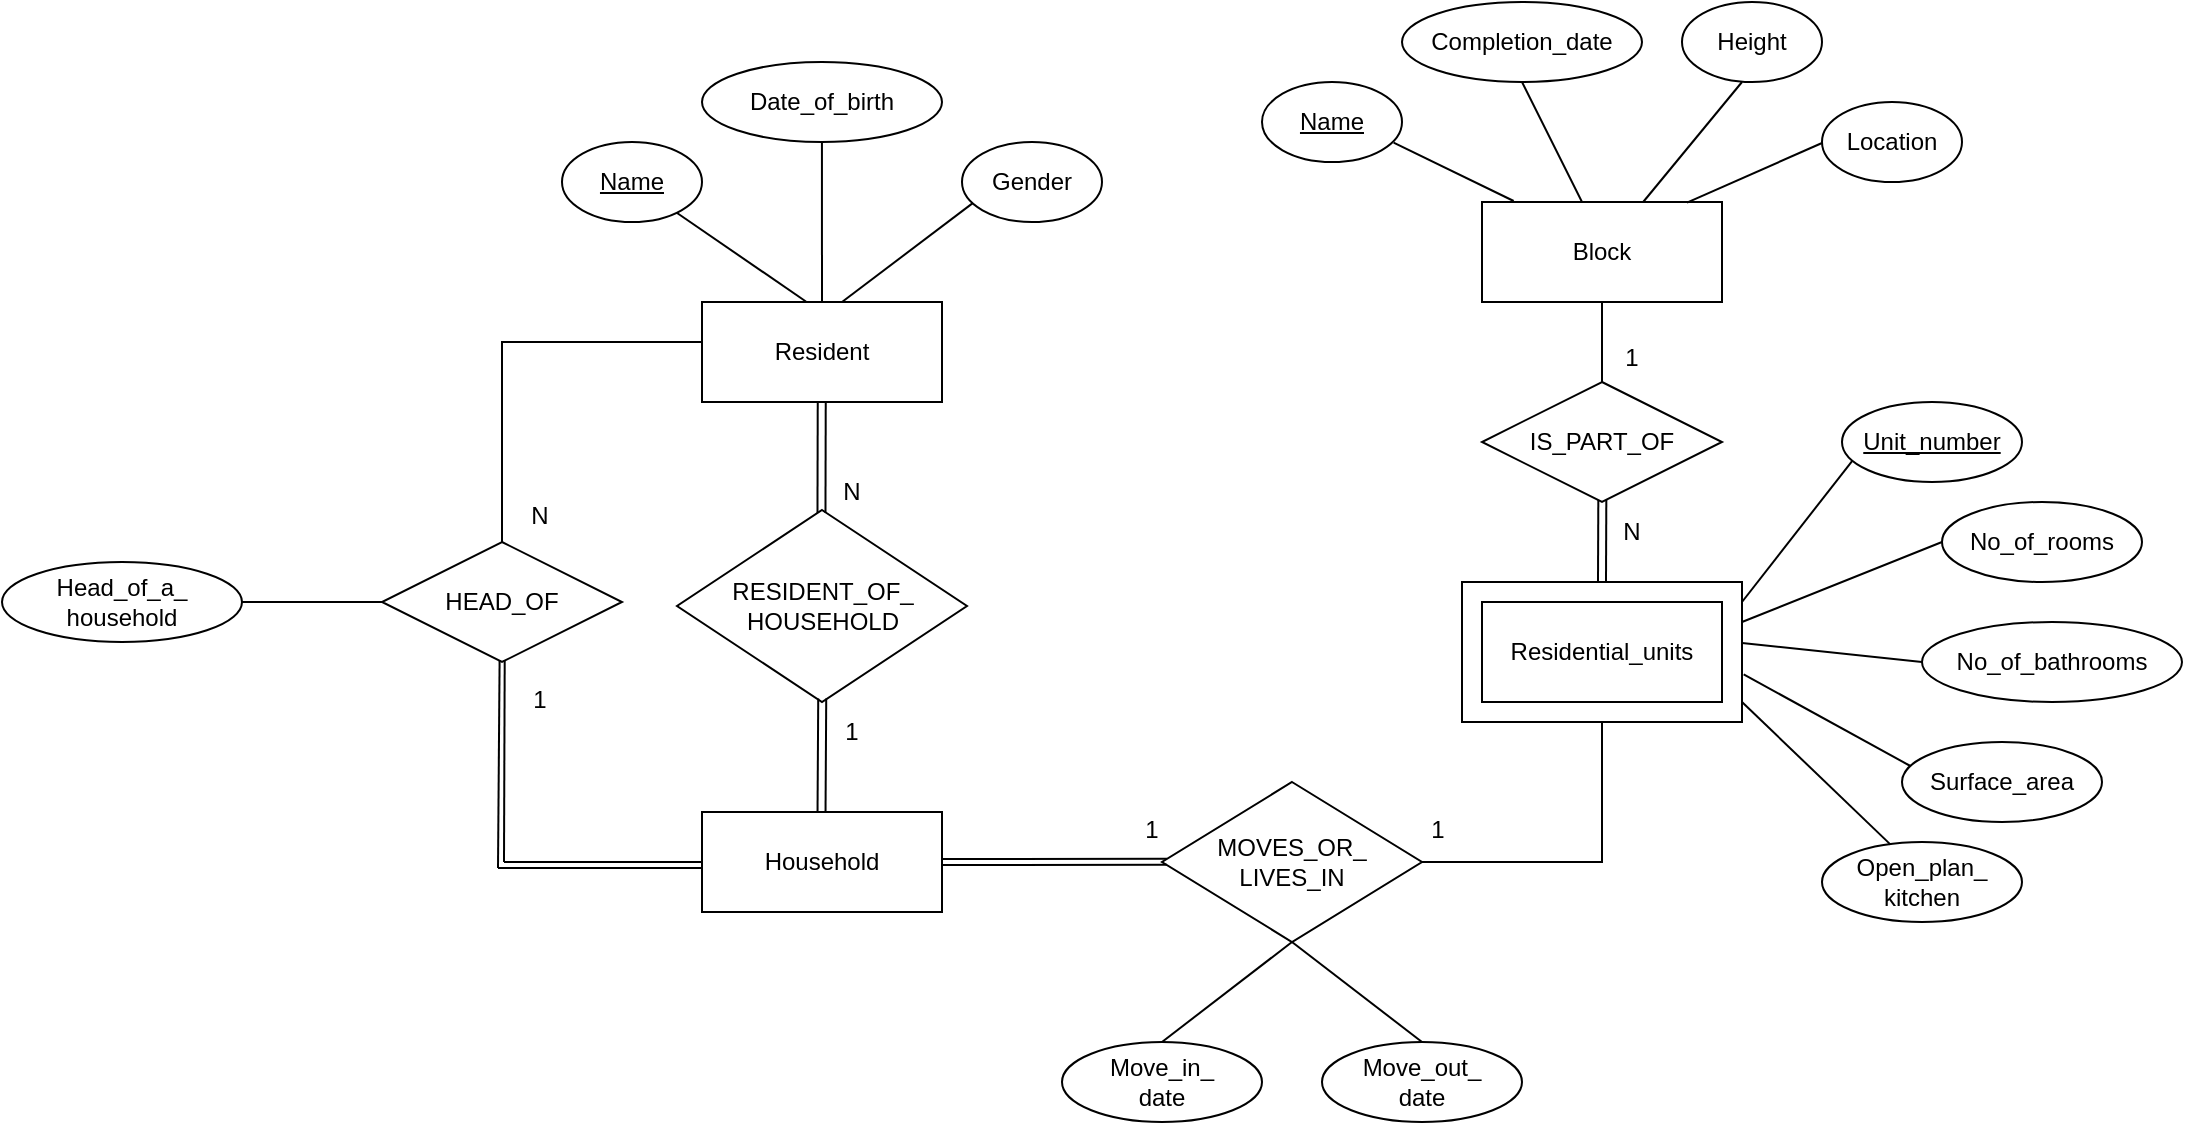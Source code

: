 <mxfile version="15.5.9" type="github">
  <diagram id="C5RBs43oDa-KdzZeNtuy" name="Page-1">
    <mxGraphModel dx="1422" dy="772" grid="1" gridSize="10" guides="1" tooltips="1" connect="1" arrows="1" fold="1" page="1" pageScale="1" pageWidth="1169" pageHeight="827" math="0" shadow="0">
      <root>
        <mxCell id="WIyWlLk6GJQsqaUBKTNV-0" />
        <mxCell id="WIyWlLk6GJQsqaUBKTNV-1" parent="WIyWlLk6GJQsqaUBKTNV-0" />
        <mxCell id="Me56u_hwa7tbCwoZh5Bt-42" value="Block" style="rounded=0;whiteSpace=wrap;html=1;" parent="WIyWlLk6GJQsqaUBKTNV-1" vertex="1">
          <mxGeometry x="780" y="180" width="120" height="50" as="geometry" />
        </mxCell>
        <mxCell id="Me56u_hwa7tbCwoZh5Bt-43" value="Name" style="ellipse;whiteSpace=wrap;html=1;fontStyle=4" parent="WIyWlLk6GJQsqaUBKTNV-1" vertex="1">
          <mxGeometry x="670" y="120" width="70" height="40" as="geometry" />
        </mxCell>
        <mxCell id="Me56u_hwa7tbCwoZh5Bt-44" value="Completion_date" style="ellipse;whiteSpace=wrap;html=1;" parent="WIyWlLk6GJQsqaUBKTNV-1" vertex="1">
          <mxGeometry x="740" y="80" width="120" height="40" as="geometry" />
        </mxCell>
        <mxCell id="Me56u_hwa7tbCwoZh5Bt-45" value="Height" style="ellipse;whiteSpace=wrap;html=1;" parent="WIyWlLk6GJQsqaUBKTNV-1" vertex="1">
          <mxGeometry x="880" y="80" width="70" height="40" as="geometry" />
        </mxCell>
        <mxCell id="Me56u_hwa7tbCwoZh5Bt-46" value="Location" style="ellipse;whiteSpace=wrap;html=1;" parent="WIyWlLk6GJQsqaUBKTNV-1" vertex="1">
          <mxGeometry x="950" y="130" width="70" height="40" as="geometry" />
        </mxCell>
        <mxCell id="Me56u_hwa7tbCwoZh5Bt-47" value="" style="endArrow=none;html=1;rounded=0;entryX=0.132;entryY=-0.01;entryDx=0;entryDy=0;entryPerimeter=0;exitX=0.94;exitY=0.758;exitDx=0;exitDy=0;exitPerimeter=0;" parent="WIyWlLk6GJQsqaUBKTNV-1" source="Me56u_hwa7tbCwoZh5Bt-43" target="Me56u_hwa7tbCwoZh5Bt-42" edge="1">
          <mxGeometry width="50" height="50" relative="1" as="geometry">
            <mxPoint x="730" y="150" as="sourcePoint" />
            <mxPoint x="784" y="100" as="targetPoint" />
          </mxGeometry>
        </mxCell>
        <mxCell id="Me56u_hwa7tbCwoZh5Bt-48" value="" style="endArrow=none;html=1;rounded=0;" parent="WIyWlLk6GJQsqaUBKTNV-1" edge="1">
          <mxGeometry width="50" height="50" relative="1" as="geometry">
            <mxPoint x="800" y="120" as="sourcePoint" />
            <mxPoint x="830" y="180" as="targetPoint" />
          </mxGeometry>
        </mxCell>
        <mxCell id="Me56u_hwa7tbCwoZh5Bt-49" value="" style="endArrow=none;html=1;rounded=0;" parent="WIyWlLk6GJQsqaUBKTNV-1" target="Me56u_hwa7tbCwoZh5Bt-42" edge="1">
          <mxGeometry width="50" height="50" relative="1" as="geometry">
            <mxPoint x="910" y="120" as="sourcePoint" />
            <mxPoint x="975.84" y="139.5" as="targetPoint" />
          </mxGeometry>
        </mxCell>
        <mxCell id="Me56u_hwa7tbCwoZh5Bt-50" value="" style="endArrow=none;html=1;rounded=0;entryX=0.854;entryY=0.007;entryDx=0;entryDy=0;entryPerimeter=0;" parent="WIyWlLk6GJQsqaUBKTNV-1" target="Me56u_hwa7tbCwoZh5Bt-42" edge="1">
          <mxGeometry width="50" height="50" relative="1" as="geometry">
            <mxPoint x="950" y="150.5" as="sourcePoint" />
            <mxPoint x="1015.84" y="170.0" as="targetPoint" />
          </mxGeometry>
        </mxCell>
        <mxCell id="Me56u_hwa7tbCwoZh5Bt-51" value="IS_PART_OF" style="rhombus;whiteSpace=wrap;html=1;" parent="WIyWlLk6GJQsqaUBKTNV-1" vertex="1">
          <mxGeometry x="780" y="270" width="120" height="60" as="geometry" />
        </mxCell>
        <mxCell id="Me56u_hwa7tbCwoZh5Bt-52" style="edgeStyle=orthogonalEdgeStyle;rounded=0;orthogonalLoop=1;jettySize=auto;html=1;exitX=0.5;exitY=1;exitDx=0;exitDy=0;" parent="WIyWlLk6GJQsqaUBKTNV-1" source="Me56u_hwa7tbCwoZh5Bt-51" target="Me56u_hwa7tbCwoZh5Bt-51" edge="1">
          <mxGeometry relative="1" as="geometry" />
        </mxCell>
        <mxCell id="Me56u_hwa7tbCwoZh5Bt-53" value="" style="endArrow=none;html=1;rounded=0;entryX=0.5;entryY=1;entryDx=0;entryDy=0;exitX=0.5;exitY=0;exitDx=0;exitDy=0;" parent="WIyWlLk6GJQsqaUBKTNV-1" source="Me56u_hwa7tbCwoZh5Bt-51" target="Me56u_hwa7tbCwoZh5Bt-42" edge="1">
          <mxGeometry width="50" height="50" relative="1" as="geometry">
            <mxPoint x="660" y="330" as="sourcePoint" />
            <mxPoint x="710" y="280" as="targetPoint" />
          </mxGeometry>
        </mxCell>
        <mxCell id="Me56u_hwa7tbCwoZh5Bt-54" value="" style="rounded=0;whiteSpace=wrap;html=1;" parent="WIyWlLk6GJQsqaUBKTNV-1" vertex="1">
          <mxGeometry x="770" y="370" width="140" height="70" as="geometry" />
        </mxCell>
        <mxCell id="Me56u_hwa7tbCwoZh5Bt-55" value="Residential_units" style="rounded=0;whiteSpace=wrap;html=1;" parent="WIyWlLk6GJQsqaUBKTNV-1" vertex="1">
          <mxGeometry x="780" y="380" width="120" height="50" as="geometry" />
        </mxCell>
        <mxCell id="Me56u_hwa7tbCwoZh5Bt-56" value="" style="endArrow=none;html=1;rounded=0;entryX=0.468;entryY=0.983;entryDx=0;entryDy=0;entryPerimeter=0;" parent="WIyWlLk6GJQsqaUBKTNV-1" edge="1">
          <mxGeometry width="50" height="50" relative="1" as="geometry">
            <mxPoint x="838" y="370" as="sourcePoint" />
            <mxPoint x="838.16" y="328.98" as="targetPoint" />
          </mxGeometry>
        </mxCell>
        <mxCell id="Me56u_hwa7tbCwoZh5Bt-57" value="" style="endArrow=none;html=1;rounded=0;entryX=0.468;entryY=0.983;entryDx=0;entryDy=0;entryPerimeter=0;" parent="WIyWlLk6GJQsqaUBKTNV-1" edge="1">
          <mxGeometry width="50" height="50" relative="1" as="geometry">
            <mxPoint x="842" y="370" as="sourcePoint" />
            <mxPoint x="842.16" y="328.98" as="targetPoint" />
          </mxGeometry>
        </mxCell>
        <mxCell id="Me56u_hwa7tbCwoZh5Bt-58" value="Unit_number " style="ellipse;whiteSpace=wrap;html=1;fontStyle=4" parent="WIyWlLk6GJQsqaUBKTNV-1" vertex="1">
          <mxGeometry x="960" y="280" width="90" height="40" as="geometry" />
        </mxCell>
        <mxCell id="Me56u_hwa7tbCwoZh5Bt-59" value="No_of_rooms" style="ellipse;whiteSpace=wrap;html=1;" parent="WIyWlLk6GJQsqaUBKTNV-1" vertex="1">
          <mxGeometry x="1010" y="330" width="100" height="40" as="geometry" />
        </mxCell>
        <mxCell id="Me56u_hwa7tbCwoZh5Bt-60" value="No_of_bathrooms" style="ellipse;whiteSpace=wrap;html=1;" parent="WIyWlLk6GJQsqaUBKTNV-1" vertex="1">
          <mxGeometry x="1000" y="390" width="130" height="40" as="geometry" />
        </mxCell>
        <mxCell id="Me56u_hwa7tbCwoZh5Bt-61" value="Surface_area" style="ellipse;whiteSpace=wrap;html=1;" parent="WIyWlLk6GJQsqaUBKTNV-1" vertex="1">
          <mxGeometry x="990" y="450" width="100" height="40" as="geometry" />
        </mxCell>
        <mxCell id="Me56u_hwa7tbCwoZh5Bt-62" value="Open_plan_&lt;br&gt;kitchen" style="ellipse;whiteSpace=wrap;html=1;" parent="WIyWlLk6GJQsqaUBKTNV-1" vertex="1">
          <mxGeometry x="950" y="500" width="100" height="40" as="geometry" />
        </mxCell>
        <mxCell id="Me56u_hwa7tbCwoZh5Bt-63" value="" style="endArrow=none;html=1;rounded=0;exitX=0.056;exitY=0.738;exitDx=0;exitDy=0;exitPerimeter=0;" parent="WIyWlLk6GJQsqaUBKTNV-1" source="Me56u_hwa7tbCwoZh5Bt-58" edge="1">
          <mxGeometry width="50" height="50" relative="1" as="geometry">
            <mxPoint x="745.8" y="160.32" as="sourcePoint" />
            <mxPoint x="910" y="380" as="targetPoint" />
          </mxGeometry>
        </mxCell>
        <mxCell id="Me56u_hwa7tbCwoZh5Bt-64" value="" style="endArrow=none;html=1;rounded=0;exitX=0;exitY=0.5;exitDx=0;exitDy=0;" parent="WIyWlLk6GJQsqaUBKTNV-1" source="Me56u_hwa7tbCwoZh5Bt-59" edge="1">
          <mxGeometry width="50" height="50" relative="1" as="geometry">
            <mxPoint x="965.04" y="319.52" as="sourcePoint" />
            <mxPoint x="910" y="390" as="targetPoint" />
          </mxGeometry>
        </mxCell>
        <mxCell id="Me56u_hwa7tbCwoZh5Bt-65" value="" style="endArrow=none;html=1;rounded=0;exitX=0;exitY=0.5;exitDx=0;exitDy=0;" parent="WIyWlLk6GJQsqaUBKTNV-1" source="Me56u_hwa7tbCwoZh5Bt-60" edge="1">
          <mxGeometry width="50" height="50" relative="1" as="geometry">
            <mxPoint x="965.04" y="330" as="sourcePoint" />
            <mxPoint x="910" y="400.48" as="targetPoint" />
          </mxGeometry>
        </mxCell>
        <mxCell id="Me56u_hwa7tbCwoZh5Bt-66" value="" style="endArrow=none;html=1;rounded=0;exitX=0.042;exitY=0.3;exitDx=0;exitDy=0;exitPerimeter=0;entryX=1.006;entryY=0.66;entryDx=0;entryDy=0;entryPerimeter=0;" parent="WIyWlLk6GJQsqaUBKTNV-1" source="Me56u_hwa7tbCwoZh5Bt-61" target="Me56u_hwa7tbCwoZh5Bt-54" edge="1">
          <mxGeometry width="50" height="50" relative="1" as="geometry">
            <mxPoint x="965.04" y="350" as="sourcePoint" />
            <mxPoint x="910" y="420.48" as="targetPoint" />
          </mxGeometry>
        </mxCell>
        <mxCell id="Me56u_hwa7tbCwoZh5Bt-67" value="" style="endArrow=none;html=1;rounded=0;exitX=0.343;exitY=0.033;exitDx=0;exitDy=0;exitPerimeter=0;" parent="WIyWlLk6GJQsqaUBKTNV-1" source="Me56u_hwa7tbCwoZh5Bt-62" edge="1">
          <mxGeometry width="50" height="50" relative="1" as="geometry">
            <mxPoint x="980" y="500" as="sourcePoint" />
            <mxPoint x="910" y="430" as="targetPoint" />
          </mxGeometry>
        </mxCell>
        <mxCell id="Me56u_hwa7tbCwoZh5Bt-68" value="MOVES_OR_&lt;br&gt;LIVES_IN" style="rhombus;whiteSpace=wrap;html=1;" parent="WIyWlLk6GJQsqaUBKTNV-1" vertex="1">
          <mxGeometry x="620" y="470" width="130" height="80" as="geometry" />
        </mxCell>
        <mxCell id="Me56u_hwa7tbCwoZh5Bt-69" value="" style="shape=partialRectangle;whiteSpace=wrap;html=1;bottom=0;right=0;fillColor=none;rotation=-180;" parent="WIyWlLk6GJQsqaUBKTNV-1" vertex="1">
          <mxGeometry x="750" y="440" width="90" height="70" as="geometry" />
        </mxCell>
        <mxCell id="Me56u_hwa7tbCwoZh5Bt-70" value="Move_in_&lt;br&gt;date" style="ellipse;whiteSpace=wrap;html=1;" parent="WIyWlLk6GJQsqaUBKTNV-1" vertex="1">
          <mxGeometry x="570" y="600" width="100" height="40" as="geometry" />
        </mxCell>
        <mxCell id="Me56u_hwa7tbCwoZh5Bt-71" value="Move_out_&lt;br&gt;date" style="ellipse;whiteSpace=wrap;html=1;" parent="WIyWlLk6GJQsqaUBKTNV-1" vertex="1">
          <mxGeometry x="700" y="600" width="100" height="40" as="geometry" />
        </mxCell>
        <mxCell id="Me56u_hwa7tbCwoZh5Bt-73" value="" style="endArrow=none;html=1;rounded=0;exitX=0.5;exitY=0;exitDx=0;exitDy=0;entryX=0.5;entryY=1;entryDx=0;entryDy=0;" parent="WIyWlLk6GJQsqaUBKTNV-1" source="Me56u_hwa7tbCwoZh5Bt-70" target="Me56u_hwa7tbCwoZh5Bt-68" edge="1">
          <mxGeometry width="50" height="50" relative="1" as="geometry">
            <mxPoint x="617" y="597" as="sourcePoint" />
            <mxPoint x="670" y="540" as="targetPoint" />
          </mxGeometry>
        </mxCell>
        <mxCell id="Me56u_hwa7tbCwoZh5Bt-74" value="" style="endArrow=none;html=1;rounded=0;exitX=0.5;exitY=0;exitDx=0;exitDy=0;entryX=0.5;entryY=1;entryDx=0;entryDy=0;" parent="WIyWlLk6GJQsqaUBKTNV-1" source="Me56u_hwa7tbCwoZh5Bt-71" target="Me56u_hwa7tbCwoZh5Bt-68" edge="1">
          <mxGeometry width="50" height="50" relative="1" as="geometry">
            <mxPoint x="700" y="610" as="sourcePoint" />
            <mxPoint x="770" y="560" as="targetPoint" />
          </mxGeometry>
        </mxCell>
        <mxCell id="Me56u_hwa7tbCwoZh5Bt-76" value="Household" style="rounded=0;whiteSpace=wrap;html=1;" parent="WIyWlLk6GJQsqaUBKTNV-1" vertex="1">
          <mxGeometry x="390" y="485" width="120" height="50" as="geometry" />
        </mxCell>
        <mxCell id="Me56u_hwa7tbCwoZh5Bt-81" value="" style="endArrow=none;html=1;rounded=0;entryX=0.019;entryY=0.48;entryDx=0;entryDy=0;entryPerimeter=0;" parent="WIyWlLk6GJQsqaUBKTNV-1" target="Me56u_hwa7tbCwoZh5Bt-68" edge="1">
          <mxGeometry width="50" height="50" relative="1" as="geometry">
            <mxPoint x="510" y="508.52" as="sourcePoint" />
            <mxPoint x="620" y="509" as="targetPoint" />
          </mxGeometry>
        </mxCell>
        <mxCell id="Me56u_hwa7tbCwoZh5Bt-82" value="" style="endArrow=none;html=1;rounded=0;entryX=0.019;entryY=0.48;entryDx=0;entryDy=0;entryPerimeter=0;" parent="WIyWlLk6GJQsqaUBKTNV-1" edge="1">
          <mxGeometry width="50" height="50" relative="1" as="geometry">
            <mxPoint x="510" y="511.52" as="sourcePoint" />
            <mxPoint x="622.47" y="511.4" as="targetPoint" />
          </mxGeometry>
        </mxCell>
        <mxCell id="Me56u_hwa7tbCwoZh5Bt-83" value="Resident" style="rounded=0;whiteSpace=wrap;html=1;" parent="WIyWlLk6GJQsqaUBKTNV-1" vertex="1">
          <mxGeometry x="390" y="230" width="120" height="50" as="geometry" />
        </mxCell>
        <mxCell id="Me56u_hwa7tbCwoZh5Bt-84" value="RESIDENT_OF_&lt;br&gt;HOUSEHOLD" style="rhombus;whiteSpace=wrap;html=1;" parent="WIyWlLk6GJQsqaUBKTNV-1" vertex="1">
          <mxGeometry x="377.5" y="334" width="145" height="96" as="geometry" />
        </mxCell>
        <mxCell id="Me56u_hwa7tbCwoZh5Bt-86" value="" style="endArrow=none;html=1;rounded=0;entryX=0.468;entryY=0.983;entryDx=0;entryDy=0;entryPerimeter=0;exitX=0.512;exitY=0.015;exitDx=0;exitDy=0;exitPerimeter=0;" parent="WIyWlLk6GJQsqaUBKTNV-1" source="Me56u_hwa7tbCwoZh5Bt-84" edge="1">
          <mxGeometry width="50" height="50" relative="1" as="geometry">
            <mxPoint x="451.71" y="321.02" as="sourcePoint" />
            <mxPoint x="451.87" y="280.0" as="targetPoint" />
          </mxGeometry>
        </mxCell>
        <mxCell id="Me56u_hwa7tbCwoZh5Bt-87" value="" style="endArrow=none;html=1;rounded=0;entryX=0.468;entryY=0.983;entryDx=0;entryDy=0;entryPerimeter=0;exitX=0.512;exitY=0.015;exitDx=0;exitDy=0;exitPerimeter=0;" parent="WIyWlLk6GJQsqaUBKTNV-1" edge="1">
          <mxGeometry width="50" height="50" relative="1" as="geometry">
            <mxPoint x="447.74" y="335.44" as="sourcePoint" />
            <mxPoint x="447.87" y="280.0" as="targetPoint" />
          </mxGeometry>
        </mxCell>
        <mxCell id="Me56u_hwa7tbCwoZh5Bt-88" value="" style="endArrow=none;html=1;rounded=0;entryX=0.487;entryY=0.982;entryDx=0;entryDy=0;entryPerimeter=0;exitX=0.512;exitY=0.015;exitDx=0;exitDy=0;exitPerimeter=0;" parent="WIyWlLk6GJQsqaUBKTNV-1" edge="1">
          <mxGeometry width="50" height="50" relative="1" as="geometry">
            <mxPoint x="447.76" y="485.0" as="sourcePoint" />
            <mxPoint x="448.115" y="428.272" as="targetPoint" />
          </mxGeometry>
        </mxCell>
        <mxCell id="Me56u_hwa7tbCwoZh5Bt-89" value="" style="endArrow=none;html=1;rounded=0;entryX=0.487;entryY=0.982;entryDx=0;entryDy=0;entryPerimeter=0;exitX=0.512;exitY=0.015;exitDx=0;exitDy=0;exitPerimeter=0;" parent="WIyWlLk6GJQsqaUBKTNV-1" edge="1">
          <mxGeometry width="50" height="50" relative="1" as="geometry">
            <mxPoint x="451.76" y="485" as="sourcePoint" />
            <mxPoint x="452.115" y="428.272" as="targetPoint" />
          </mxGeometry>
        </mxCell>
        <mxCell id="Me56u_hwa7tbCwoZh5Bt-91" value="HEAD_OF" style="rhombus;whiteSpace=wrap;html=1;" parent="WIyWlLk6GJQsqaUBKTNV-1" vertex="1">
          <mxGeometry x="230" y="350" width="120" height="60" as="geometry" />
        </mxCell>
        <mxCell id="Me56u_hwa7tbCwoZh5Bt-92" value="" style="shape=partialRectangle;whiteSpace=wrap;html=1;bottom=0;right=0;fillColor=none;rotation=0;" parent="WIyWlLk6GJQsqaUBKTNV-1" vertex="1">
          <mxGeometry x="290" y="250" width="100" height="100" as="geometry" />
        </mxCell>
        <mxCell id="Me56u_hwa7tbCwoZh5Bt-95" value="" style="endArrow=none;html=1;rounded=0;entryX=0.49;entryY=0.985;entryDx=0;entryDy=0;entryPerimeter=0;" parent="WIyWlLk6GJQsqaUBKTNV-1" target="Me56u_hwa7tbCwoZh5Bt-91" edge="1">
          <mxGeometry width="50" height="50" relative="1" as="geometry">
            <mxPoint x="288" y="513" as="sourcePoint" />
            <mxPoint x="288.8" y="410.34" as="targetPoint" />
          </mxGeometry>
        </mxCell>
        <mxCell id="Me56u_hwa7tbCwoZh5Bt-97" value="" style="endArrow=none;html=1;rounded=0;entryX=0.487;entryY=0.982;entryDx=0;entryDy=0;entryPerimeter=0;" parent="WIyWlLk6GJQsqaUBKTNV-1" edge="1">
          <mxGeometry width="50" height="50" relative="1" as="geometry">
            <mxPoint x="291" y="510" as="sourcePoint" />
            <mxPoint x="291.355" y="409.002" as="targetPoint" />
          </mxGeometry>
        </mxCell>
        <mxCell id="Me56u_hwa7tbCwoZh5Bt-98" value="" style="endArrow=none;html=1;rounded=0;" parent="WIyWlLk6GJQsqaUBKTNV-1" edge="1">
          <mxGeometry width="50" height="50" relative="1" as="geometry">
            <mxPoint x="291" y="510" as="sourcePoint" />
            <mxPoint x="390" y="510" as="targetPoint" />
          </mxGeometry>
        </mxCell>
        <mxCell id="Me56u_hwa7tbCwoZh5Bt-99" value="" style="endArrow=none;html=1;rounded=0;entryX=0;entryY=0.539;entryDx=0;entryDy=0;entryPerimeter=0;" parent="WIyWlLk6GJQsqaUBKTNV-1" edge="1">
          <mxGeometry width="50" height="50" relative="1" as="geometry">
            <mxPoint x="288" y="513" as="sourcePoint" />
            <mxPoint x="390" y="512.95" as="targetPoint" />
          </mxGeometry>
        </mxCell>
        <mxCell id="Me56u_hwa7tbCwoZh5Bt-101" value="Name" style="ellipse;whiteSpace=wrap;html=1;fontStyle=4" parent="WIyWlLk6GJQsqaUBKTNV-1" vertex="1">
          <mxGeometry x="320" y="150" width="70" height="40" as="geometry" />
        </mxCell>
        <mxCell id="Me56u_hwa7tbCwoZh5Bt-102" value="Date_of_birth" style="ellipse;whiteSpace=wrap;html=1;" parent="WIyWlLk6GJQsqaUBKTNV-1" vertex="1">
          <mxGeometry x="390" y="110" width="120" height="40" as="geometry" />
        </mxCell>
        <mxCell id="Me56u_hwa7tbCwoZh5Bt-103" value="Gender" style="ellipse;whiteSpace=wrap;html=1;" parent="WIyWlLk6GJQsqaUBKTNV-1" vertex="1">
          <mxGeometry x="520" y="150" width="70" height="40" as="geometry" />
        </mxCell>
        <mxCell id="Me56u_hwa7tbCwoZh5Bt-104" value="" style="endArrow=none;html=1;rounded=0;entryX=0.468;entryY=0.983;entryDx=0;entryDy=0;entryPerimeter=0;exitX=0.5;exitY=0;exitDx=0;exitDy=0;" parent="WIyWlLk6GJQsqaUBKTNV-1" source="Me56u_hwa7tbCwoZh5Bt-83" edge="1">
          <mxGeometry width="50" height="50" relative="1" as="geometry">
            <mxPoint x="449.83" y="205.44" as="sourcePoint" />
            <mxPoint x="449.96" y="150.0" as="targetPoint" />
          </mxGeometry>
        </mxCell>
        <mxCell id="Me56u_hwa7tbCwoZh5Bt-105" value="" style="endArrow=none;html=1;rounded=0;exitX=0.433;exitY=-0.005;exitDx=0;exitDy=0;exitPerimeter=0;" parent="WIyWlLk6GJQsqaUBKTNV-1" source="Me56u_hwa7tbCwoZh5Bt-83" target="Me56u_hwa7tbCwoZh5Bt-101" edge="1">
          <mxGeometry width="50" height="50" relative="1" as="geometry">
            <mxPoint x="460" y="240" as="sourcePoint" />
            <mxPoint x="459.96" y="160.0" as="targetPoint" />
          </mxGeometry>
        </mxCell>
        <mxCell id="Me56u_hwa7tbCwoZh5Bt-107" value="" style="endArrow=none;html=1;rounded=0;entryX=0.079;entryY=0.761;entryDx=0;entryDy=0;entryPerimeter=0;exitX=0.5;exitY=0;exitDx=0;exitDy=0;" parent="WIyWlLk6GJQsqaUBKTNV-1" target="Me56u_hwa7tbCwoZh5Bt-103" edge="1">
          <mxGeometry width="50" height="50" relative="1" as="geometry">
            <mxPoint x="460" y="230" as="sourcePoint" />
            <mxPoint x="459.96" y="150.0" as="targetPoint" />
          </mxGeometry>
        </mxCell>
        <mxCell id="Me56u_hwa7tbCwoZh5Bt-108" value="&lt;div&gt;Head_of_a_&lt;/div&gt;&lt;div&gt;household&lt;br&gt;&lt;/div&gt;" style="ellipse;whiteSpace=wrap;html=1;" parent="WIyWlLk6GJQsqaUBKTNV-1" vertex="1">
          <mxGeometry x="40" y="360" width="120" height="40" as="geometry" />
        </mxCell>
        <mxCell id="Me56u_hwa7tbCwoZh5Bt-109" value="" style="endArrow=none;html=1;rounded=0;entryX=0;entryY=0.5;entryDx=0;entryDy=0;" parent="WIyWlLk6GJQsqaUBKTNV-1" target="Me56u_hwa7tbCwoZh5Bt-91" edge="1">
          <mxGeometry width="50" height="50" relative="1" as="geometry">
            <mxPoint x="160" y="380" as="sourcePoint" />
            <mxPoint x="259" y="380" as="targetPoint" />
          </mxGeometry>
        </mxCell>
        <mxCell id="Me56u_hwa7tbCwoZh5Bt-110" value="N" style="text;html=1;strokeColor=none;fillColor=none;align=center;verticalAlign=middle;whiteSpace=wrap;rounded=0;" parent="WIyWlLk6GJQsqaUBKTNV-1" vertex="1">
          <mxGeometry x="450" y="310" width="30" height="30" as="geometry" />
        </mxCell>
        <mxCell id="Me56u_hwa7tbCwoZh5Bt-111" value="1" style="text;html=1;strokeColor=none;fillColor=none;align=center;verticalAlign=middle;whiteSpace=wrap;rounded=0;" parent="WIyWlLk6GJQsqaUBKTNV-1" vertex="1">
          <mxGeometry x="450" y="430" width="30" height="30" as="geometry" />
        </mxCell>
        <mxCell id="Me56u_hwa7tbCwoZh5Bt-112" value="N" style="text;html=1;strokeColor=none;fillColor=none;align=center;verticalAlign=middle;whiteSpace=wrap;rounded=0;" parent="WIyWlLk6GJQsqaUBKTNV-1" vertex="1">
          <mxGeometry x="294" y="322" width="30" height="30" as="geometry" />
        </mxCell>
        <mxCell id="Me56u_hwa7tbCwoZh5Bt-113" value="1" style="text;html=1;strokeColor=none;fillColor=none;align=center;verticalAlign=middle;whiteSpace=wrap;rounded=0;" parent="WIyWlLk6GJQsqaUBKTNV-1" vertex="1">
          <mxGeometry x="294" y="414" width="30" height="30" as="geometry" />
        </mxCell>
        <mxCell id="Me56u_hwa7tbCwoZh5Bt-115" value="1" style="text;html=1;strokeColor=none;fillColor=none;align=center;verticalAlign=middle;whiteSpace=wrap;rounded=0;" parent="WIyWlLk6GJQsqaUBKTNV-1" vertex="1">
          <mxGeometry x="743" y="479" width="30" height="30" as="geometry" />
        </mxCell>
        <mxCell id="Me56u_hwa7tbCwoZh5Bt-116" value="N" style="text;html=1;strokeColor=none;fillColor=none;align=center;verticalAlign=middle;whiteSpace=wrap;rounded=0;" parent="WIyWlLk6GJQsqaUBKTNV-1" vertex="1">
          <mxGeometry x="840" y="330" width="30" height="30" as="geometry" />
        </mxCell>
        <mxCell id="Me56u_hwa7tbCwoZh5Bt-117" value="1" style="text;html=1;strokeColor=none;fillColor=none;align=center;verticalAlign=middle;whiteSpace=wrap;rounded=0;" parent="WIyWlLk6GJQsqaUBKTNV-1" vertex="1">
          <mxGeometry x="840" y="243" width="30" height="30" as="geometry" />
        </mxCell>
        <mxCell id="AggGV70IHyzh3RRTvE1K-0" value="1" style="text;html=1;strokeColor=none;fillColor=none;align=center;verticalAlign=middle;whiteSpace=wrap;rounded=0;" vertex="1" parent="WIyWlLk6GJQsqaUBKTNV-1">
          <mxGeometry x="600" y="479" width="30" height="30" as="geometry" />
        </mxCell>
      </root>
    </mxGraphModel>
  </diagram>
</mxfile>

